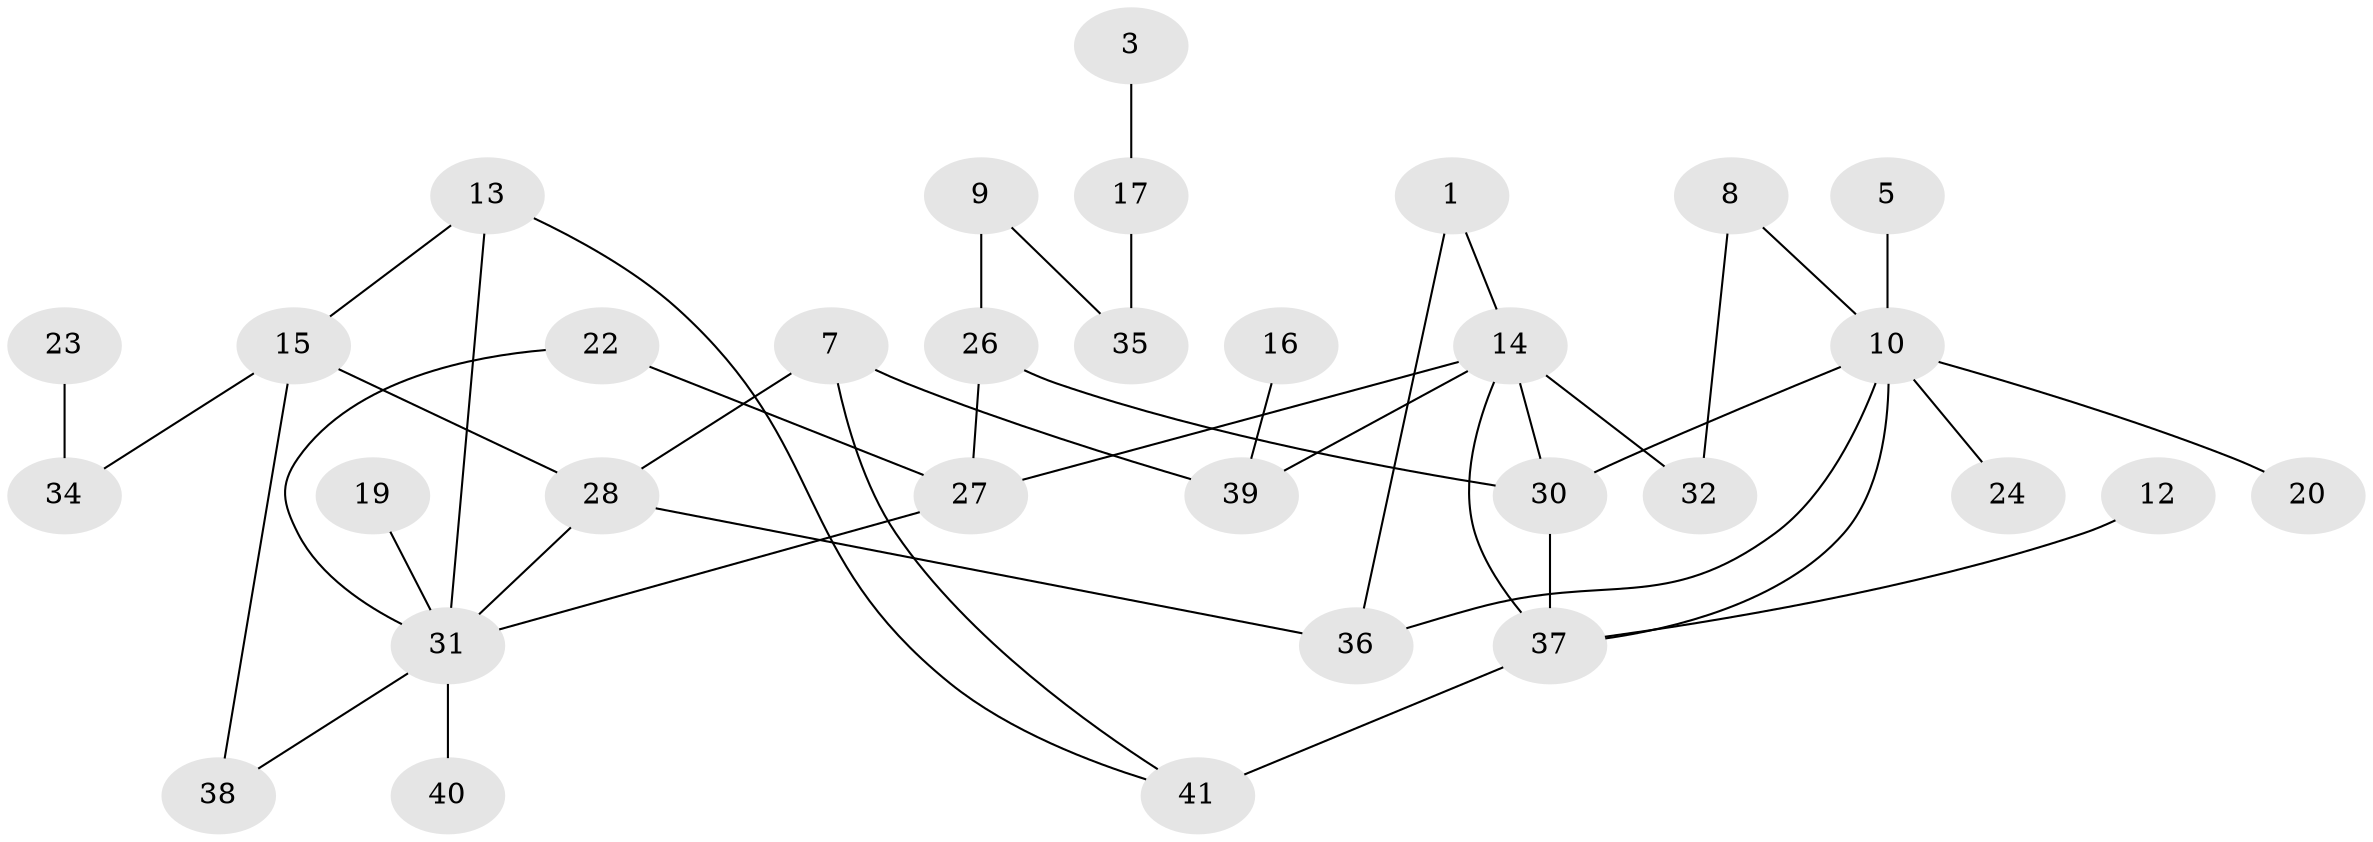 // original degree distribution, {1: 0.2716049382716049, 2: 0.25925925925925924, 7: 0.024691358024691357, 3: 0.24691358024691357, 0: 0.09876543209876543, 5: 0.04938271604938271, 4: 0.04938271604938271}
// Generated by graph-tools (version 1.1) at 2025/00/03/09/25 03:00:47]
// undirected, 32 vertices, 43 edges
graph export_dot {
graph [start="1"]
  node [color=gray90,style=filled];
  1;
  3;
  5;
  7;
  8;
  9;
  10;
  12;
  13;
  14;
  15;
  16;
  17;
  19;
  20;
  22;
  23;
  24;
  26;
  27;
  28;
  30;
  31;
  32;
  34;
  35;
  36;
  37;
  38;
  39;
  40;
  41;
  1 -- 14 [weight=1.0];
  1 -- 36 [weight=1.0];
  3 -- 17 [weight=1.0];
  5 -- 10 [weight=1.0];
  7 -- 28 [weight=1.0];
  7 -- 39 [weight=1.0];
  7 -- 41 [weight=1.0];
  8 -- 10 [weight=1.0];
  8 -- 32 [weight=1.0];
  9 -- 26 [weight=1.0];
  9 -- 35 [weight=1.0];
  10 -- 20 [weight=1.0];
  10 -- 24 [weight=1.0];
  10 -- 30 [weight=1.0];
  10 -- 36 [weight=1.0];
  10 -- 37 [weight=1.0];
  12 -- 37 [weight=1.0];
  13 -- 15 [weight=1.0];
  13 -- 31 [weight=1.0];
  13 -- 41 [weight=1.0];
  14 -- 27 [weight=1.0];
  14 -- 30 [weight=1.0];
  14 -- 32 [weight=1.0];
  14 -- 37 [weight=1.0];
  14 -- 39 [weight=1.0];
  15 -- 28 [weight=1.0];
  15 -- 34 [weight=1.0];
  15 -- 38 [weight=1.0];
  16 -- 39 [weight=1.0];
  17 -- 35 [weight=1.0];
  19 -- 31 [weight=1.0];
  22 -- 27 [weight=1.0];
  22 -- 31 [weight=1.0];
  23 -- 34 [weight=1.0];
  26 -- 27 [weight=1.0];
  26 -- 30 [weight=1.0];
  27 -- 31 [weight=1.0];
  28 -- 31 [weight=1.0];
  28 -- 36 [weight=1.0];
  30 -- 37 [weight=2.0];
  31 -- 38 [weight=1.0];
  31 -- 40 [weight=1.0];
  37 -- 41 [weight=2.0];
}
